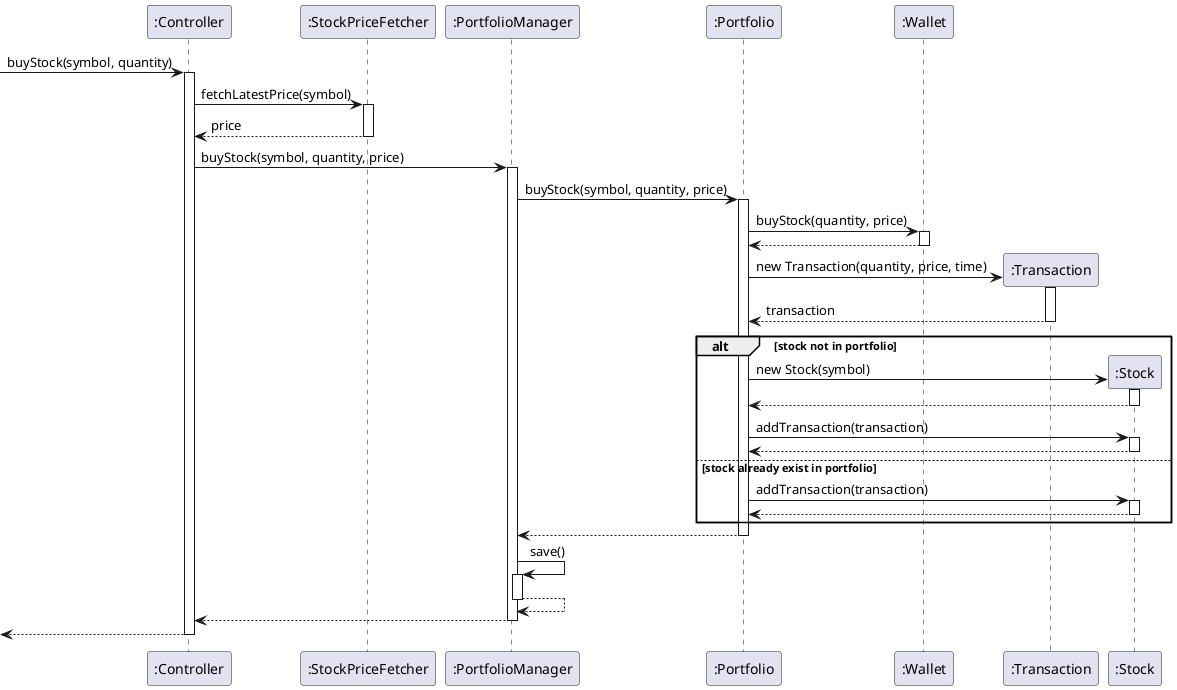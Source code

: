 @startuml
participant ":Controller" as Controller
participant ":StockPriceFetcher" as StockPriceFetcher
participant ":PortfolioManager" as PortfolioManager
participant ":Portfolio" as Portfolio
participant ":Wallet" as Wallet
participant ":Transaction" as Transaction
participant ":Stock" as Stock


[-> Controller : buyStock(symbol, quantity)
activate Controller


Controller -> StockPriceFetcher : fetchLatestPrice(symbol)
activate StockPriceFetcher

StockPriceFetcher --> Controller : price
deactivate StockPriceFetcher


Controller -> PortfolioManager : buyStock(symbol, quantity, price)
activate PortfolioManager

PortfolioManager -> Portfolio : buyStock(symbol, quantity, price)
activate Portfolio

Portfolio -> Wallet : buyStock(quantity, price)
activate Wallet

Wallet --> Portfolio :
deactivate Wallet

create Transaction
Portfolio -> Transaction : new Transaction(quantity, price, time)
activate Transaction

Transaction --> Portfolio : transaction
deactivate Transaction


alt stock not in portfolio
    create Stock
    Portfolio -> Stock : new Stock(symbol)
    activate Stock
    Stock --> Portfolio
    deactivate Stock
    Portfolio -> Stock : addTransaction(transaction)
    activate Stock
    Stock --> Portfolio :
    deactivate Stock

else stock already exist in portfolio
    Portfolio -> Stock : addTransaction(transaction)
    activate Stock
    Stock --> Portfolio :
    deactivate Stock

end

Portfolio --> PortfolioManager :
deactivate Portfolio

PortfolioManager -> PortfolioManager : save()
activate PortfolioManager
PortfolioManager --> PortfolioManager :
deactivate PortfolioManager

PortfolioManager --> Controller :
deactivate PortfolioManager

[<--Controller
deactivate Controller

@enduml